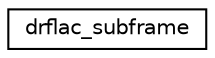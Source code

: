 digraph "Graphical Class Hierarchy"
{
 // LATEX_PDF_SIZE
  edge [fontname="Helvetica",fontsize="10",labelfontname="Helvetica",labelfontsize="10"];
  node [fontname="Helvetica",fontsize="10",shape=record];
  rankdir="LR";
  Node0 [label="drflac_subframe",height=0.2,width=0.4,color="black", fillcolor="white", style="filled",URL="$structdrflac__subframe.html",tooltip=" "];
}
